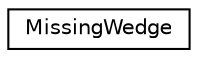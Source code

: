 digraph "Graphical Class Hierarchy"
{
  edge [fontname="Helvetica",fontsize="10",labelfontname="Helvetica",labelfontsize="10"];
  node [fontname="Helvetica",fontsize="10",shape=record];
  rankdir="LR";
  Node0 [label="MissingWedge",height=0.2,width=0.4,color="black", fillcolor="white", style="filled",URL="$classMissingWedge.html"];
}
